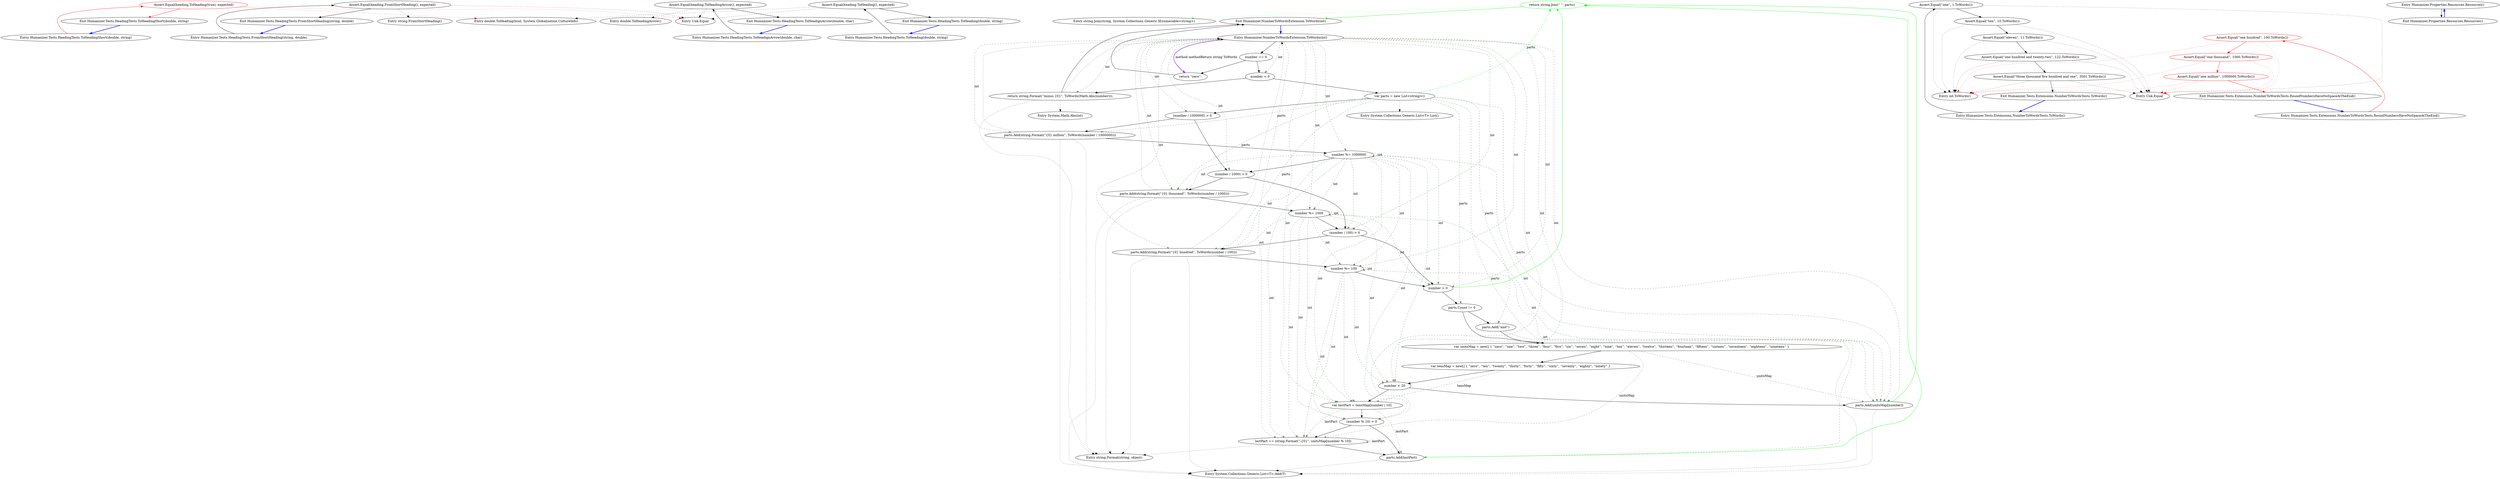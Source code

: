 digraph  {
m1_3 [label="Entry double.ToHeading(bool, System.Globalization.CultureInfo)", span="24-24", cluster="double.ToHeading(bool, System.Globalization.CultureInfo)", file="DateHumanizeExtensions.cs"];
m1_11 [label="Entry string.FromShortHeading()", span="51-51", cluster="string.FromShortHeading()", file="DateHumanizeExtensions.cs"];
m1_0 [label="Entry Humanizer.Tests.HeadingTests.ToHeadingShort(double, string)", span="56-56", cluster="Humanizer.Tests.HeadingTests.ToHeadingShort(double, string)", file="DateHumanizeExtensions.cs"];
m1_1 [label="Assert.Equal(heading.ToHeading(true), expected)", span="57-57", cluster="Humanizer.Tests.HeadingTests.ToHeadingShort(double, string)", color=red, community=0, file="DateHumanizeExtensions.cs"];
m1_2 [label="Exit Humanizer.Tests.HeadingTests.ToHeadingShort(double, string)", span="56-56", cluster="Humanizer.Tests.HeadingTests.ToHeadingShort(double, string)", file="DateHumanizeExtensions.cs"];
m1_4 [label="Entry Unk.Equal", span="", cluster="Unk.Equal", file="DateHumanizeExtensions.cs"];
m1_8 [label="Entry Humanizer.Tests.HeadingTests.FromShortHeading(string, double)", span="97-97", cluster="Humanizer.Tests.HeadingTests.FromShortHeading(string, double)", file="DateHumanizeExtensions.cs"];
m1_9 [label="Assert.Equal(heading.FromShortHeading(), expected)", span="98-98", cluster="Humanizer.Tests.HeadingTests.FromShortHeading(string, double)", file="DateHumanizeExtensions.cs"];
m1_10 [label="Exit Humanizer.Tests.HeadingTests.FromShortHeading(string, double)", span="97-97", cluster="Humanizer.Tests.HeadingTests.FromShortHeading(string, double)", file="DateHumanizeExtensions.cs"];
m1_12 [label="Entry Humanizer.Tests.HeadingTests.ToHeadignArrow(double, char)", span="149-149", cluster="Humanizer.Tests.HeadingTests.ToHeadignArrow(double, char)", file="DateHumanizeExtensions.cs"];
m1_13 [label="Assert.Equal(heading.ToHeadingArrow(), expected)", span="150-150", cluster="Humanizer.Tests.HeadingTests.ToHeadignArrow(double, char)", file="DateHumanizeExtensions.cs"];
m1_14 [label="Exit Humanizer.Tests.HeadingTests.ToHeadignArrow(double, char)", span="149-149", cluster="Humanizer.Tests.HeadingTests.ToHeadignArrow(double, char)", file="DateHumanizeExtensions.cs"];
m1_5 [label="Entry Humanizer.Tests.HeadingTests.ToHeading(double, string)", span="77-77", cluster="Humanizer.Tests.HeadingTests.ToHeading(double, string)", file="DateHumanizeExtensions.cs"];
m1_6 [label="Assert.Equal(heading.ToHeading(), expected)", span="78-78", cluster="Humanizer.Tests.HeadingTests.ToHeading(double, string)", file="DateHumanizeExtensions.cs"];
m1_7 [label="Exit Humanizer.Tests.HeadingTests.ToHeading(double, string)", span="77-77", cluster="Humanizer.Tests.HeadingTests.ToHeading(double, string)", file="DateHumanizeExtensions.cs"];
m1_15 [label="Entry double.ToHeadingArrow()", span="41-41", cluster="double.ToHeadingArrow()", file="DateHumanizeExtensions.cs"];
m6_32 [label="Entry string.Join(string, System.Collections.Generic.IEnumerable<string>)", span="0-0", cluster="string.Join(string, System.Collections.Generic.IEnumerable<string>)", file="NumberToWordsExtension.cs"];
m6_28 [label="Entry System.Math.Abs(int)", span="0-0", cluster="System.Math.Abs(int)", file="NumberToWordsExtension.cs"];
m6_30 [label="Entry System.Collections.Generic.List<T>.List()", span="0-0", cluster="System.Collections.Generic.List<T>.List()", file="NumberToWordsExtension.cs"];
m6_31 [label="Entry System.Collections.Generic.List<T>.Add(T)", span="0-0", cluster="System.Collections.Generic.List<T>.Add(T)", file="NumberToWordsExtension.cs"];
m6_0 [label="Entry Humanizer.NumberToWordsExtension.ToWords(int)", span="13-13", cluster="Humanizer.NumberToWordsExtension.ToWords(int)", file="NumberToWordsExtension.cs"];
m6_26 [label="return string.Join('' '', parts);", span="60-60", cluster="Humanizer.NumberToWordsExtension.ToWords(int)", color=green, community=0, file="NumberToWordsExtension.cs"];
m6_15 [label="number > 0", span="41-41", cluster="Humanizer.NumberToWordsExtension.ToWords(int)", file="NumberToWordsExtension.cs"];
m6_21 [label="parts.Add(unitsMap[number])", span="50-50", cluster="Humanizer.NumberToWordsExtension.ToWords(int)", file="NumberToWordsExtension.cs"];
m6_5 [label="var parts = new List<string>()", span="21-21", cluster="Humanizer.NumberToWordsExtension.ToWords(int)", file="NumberToWordsExtension.cs"];
m6_25 [label="parts.Add(lastPart)", span="56-56", cluster="Humanizer.NumberToWordsExtension.ToWords(int)", file="NumberToWordsExtension.cs"];
m6_8 [label="number %= 1000000", span="26-26", cluster="Humanizer.NumberToWordsExtension.ToWords(int)", file="NumberToWordsExtension.cs"];
m6_11 [label="number %= 1000", span="32-32", cluster="Humanizer.NumberToWordsExtension.ToWords(int)", file="NumberToWordsExtension.cs"];
m6_12 [label="(number / 100) > 0", span="35-35", cluster="Humanizer.NumberToWordsExtension.ToWords(int)", file="NumberToWordsExtension.cs"];
m6_14 [label="number %= 100", span="38-38", cluster="Humanizer.NumberToWordsExtension.ToWords(int)", file="NumberToWordsExtension.cs"];
m6_16 [label="parts.Count != 0", span="43-43", cluster="Humanizer.NumberToWordsExtension.ToWords(int)", file="NumberToWordsExtension.cs"];
m6_20 [label="number < 20", span="49-49", cluster="Humanizer.NumberToWordsExtension.ToWords(int)", file="NumberToWordsExtension.cs"];
m6_18 [label="var unitsMap = new[] { ''zero'', ''one'', ''two'', ''three'', ''four'', ''five'', ''six'', ''seven'', ''eight'', ''nine'', ''ten'', ''eleven'', ''twelve'', ''thirteen'', ''fourteen'', ''fifteen'', ''sixteen'', ''seventeen'', ''eighteen'', ''nineteen'' }", span="46-46", cluster="Humanizer.NumberToWordsExtension.ToWords(int)", file="NumberToWordsExtension.cs"];
m6_3 [label="number < 0", span="18-18", cluster="Humanizer.NumberToWordsExtension.ToWords(int)", file="NumberToWordsExtension.cs"];
m6_6 [label="(number / 1000000) > 0", span="23-23", cluster="Humanizer.NumberToWordsExtension.ToWords(int)", file="NumberToWordsExtension.cs"];
m6_7 [label="parts.Add(string.Format(''{0} million'', ToWords(number / 1000000)))", span="25-25", cluster="Humanizer.NumberToWordsExtension.ToWords(int)", file="NumberToWordsExtension.cs"];
m6_10 [label="parts.Add(string.Format(''{0} thousand'', ToWords(number / 1000)))", span="31-31", cluster="Humanizer.NumberToWordsExtension.ToWords(int)", file="NumberToWordsExtension.cs"];
m6_13 [label="parts.Add(string.Format(''{0} hundred'', ToWords(number / 100)))", span="37-37", cluster="Humanizer.NumberToWordsExtension.ToWords(int)", file="NumberToWordsExtension.cs"];
m6_17 [label="parts.Add(''and'')", span="44-44", cluster="Humanizer.NumberToWordsExtension.ToWords(int)", file="NumberToWordsExtension.cs"];
m6_22 [label="var lastPart = tensMap[number / 10]", span="53-53", cluster="Humanizer.NumberToWordsExtension.ToWords(int)", file="NumberToWordsExtension.cs"];
m6_23 [label="(number % 10) > 0", span="54-54", cluster="Humanizer.NumberToWordsExtension.ToWords(int)", file="NumberToWordsExtension.cs"];
m6_24 [label="lastPart += string.Format(''-{0}'', unitsMap[number % 10])", span="55-55", cluster="Humanizer.NumberToWordsExtension.ToWords(int)", file="NumberToWordsExtension.cs"];
m6_4 [label="return string.Format(''minus {0}'', ToWords(Math.Abs(number)));", span="19-19", cluster="Humanizer.NumberToWordsExtension.ToWords(int)", file="NumberToWordsExtension.cs"];
m6_2 [label="return ''zero'';", span="16-16", cluster="Humanizer.NumberToWordsExtension.ToWords(int)", file="NumberToWordsExtension.cs"];
m6_1 [label="number == 0", span="15-15", cluster="Humanizer.NumberToWordsExtension.ToWords(int)", file="NumberToWordsExtension.cs"];
m6_9 [label="(number / 1000) > 0", span="29-29", cluster="Humanizer.NumberToWordsExtension.ToWords(int)", file="NumberToWordsExtension.cs"];
m6_19 [label="var tensMap = new[] { ''zero'', ''ten'', ''twenty'', ''thirty'', ''forty'', ''fifty'', ''sixty'', ''seventy'', ''eighty'', ''ninety'' }", span="47-47", cluster="Humanizer.NumberToWordsExtension.ToWords(int)", file="NumberToWordsExtension.cs"];
m6_27 [label="Exit Humanizer.NumberToWordsExtension.ToWords(int)", span="13-13", cluster="Humanizer.NumberToWordsExtension.ToWords(int)", file="NumberToWordsExtension.cs"];
m6_29 [label="Entry string.Format(string, object)", span="0-0", cluster="string.Format(string, object)", file="NumberToWordsExtension.cs"];
m7_8 [label="Entry Unk.Equal", span="", cluster="Unk.Equal", file="NumberToWordsTests.cs"];
m7_7 [label="Entry int.ToWords()", span="14-14", cluster="int.ToWords()", file="NumberToWordsTests.cs"];
m7_0 [label="Entry Humanizer.Tests.Extensions.NumberToWordsTests.ToWords()", span="6-6", cluster="Humanizer.Tests.Extensions.NumberToWordsTests.ToWords()", file="NumberToWordsTests.cs"];
m7_1 [label="Assert.Equal(''one'', 1.ToWords())", span="8-8", cluster="Humanizer.Tests.Extensions.NumberToWordsTests.ToWords()", file="NumberToWordsTests.cs"];
m7_2 [label="Assert.Equal(''ten'', 10.ToWords())", span="9-9", cluster="Humanizer.Tests.Extensions.NumberToWordsTests.ToWords()", file="NumberToWordsTests.cs"];
m7_3 [label="Assert.Equal(''eleven'', 11.ToWords())", span="10-10", cluster="Humanizer.Tests.Extensions.NumberToWordsTests.ToWords()", file="NumberToWordsTests.cs"];
m7_4 [label="Assert.Equal(''one hundred and twenty-two'', 122.ToWords())", span="11-11", cluster="Humanizer.Tests.Extensions.NumberToWordsTests.ToWords()", file="NumberToWordsTests.cs"];
m7_5 [label="Assert.Equal(''three thousand five hundred and one'', 3501.ToWords())", span="12-12", cluster="Humanizer.Tests.Extensions.NumberToWordsTests.ToWords()", file="NumberToWordsTests.cs"];
m7_6 [label="Exit Humanizer.Tests.Extensions.NumberToWordsTests.ToWords()", span="6-6", cluster="Humanizer.Tests.Extensions.NumberToWordsTests.ToWords()", file="NumberToWordsTests.cs"];
m7_9 [label="Entry Humanizer.Tests.Extensions.NumberToWordsTests.RoundNumbersHaveNoSpaceAtTheEnd()", span="16-16", cluster="Humanizer.Tests.Extensions.NumberToWordsTests.RoundNumbersHaveNoSpaceAtTheEnd()", file="NumberToWordsTests.cs"];
m7_10 [label="Assert.Equal(''one hundred'', 100.ToWords())", span="18-18", cluster="Humanizer.Tests.Extensions.NumberToWordsTests.RoundNumbersHaveNoSpaceAtTheEnd()", color=red, community=0, file="NumberToWordsTests.cs"];
m7_11 [label="Assert.Equal(''one thousand'', 1000.ToWords())", span="19-19", cluster="Humanizer.Tests.Extensions.NumberToWordsTests.RoundNumbersHaveNoSpaceAtTheEnd()", color=red, community=0, file="NumberToWordsTests.cs"];
m7_12 [label="Assert.Equal(''one million'', 1000000.ToWords())", span="20-20", cluster="Humanizer.Tests.Extensions.NumberToWordsTests.RoundNumbersHaveNoSpaceAtTheEnd()", color=red, community=0, file="NumberToWordsTests.cs"];
m7_13 [label="Exit Humanizer.Tests.Extensions.NumberToWordsTests.RoundNumbersHaveNoSpaceAtTheEnd()", span="16-16", cluster="Humanizer.Tests.Extensions.NumberToWordsTests.RoundNumbersHaveNoSpaceAtTheEnd()", file="NumberToWordsTests.cs"];
m10_0 [label="Entry Humanizer.Properties.Resources.Resources()", span="31-31", cluster="Humanizer.Properties.Resources.Resources()", file="Resources.Designer.cs"];
m10_1 [label="Exit Humanizer.Properties.Resources.Resources()", span="31-31", cluster="Humanizer.Properties.Resources.Resources()", file="Resources.Designer.cs"];
m1_0 -> m1_1  [key=0, style=solid, color=red];
m1_1 -> m1_2  [key=0, style=solid, color=red];
m1_1 -> m1_3  [key=2, style=dotted, color=red];
m1_1 -> m1_4  [key=2, style=dotted, color=red];
m1_2 -> m1_0  [key=0, style=bold, color=blue];
m1_8 -> m1_9  [key=0, style=solid];
m1_9 -> m1_10  [key=0, style=solid];
m1_9 -> m1_11  [key=2, style=dotted];
m1_9 -> m1_4  [key=2, style=dotted];
m1_10 -> m1_8  [key=0, style=bold, color=blue];
m1_12 -> m1_13  [key=0, style=solid];
m1_13 -> m1_14  [key=0, style=solid];
m1_13 -> m1_15  [key=2, style=dotted];
m1_13 -> m1_4  [key=2, style=dotted];
m1_14 -> m1_12  [key=0, style=bold, color=blue];
m1_5 -> m1_6  [key=0, style=solid];
m1_6 -> m1_7  [key=0, style=solid];
m1_6 -> m1_3  [key=2, style=dotted];
m1_6 -> m1_4  [key=2, style=dotted];
m1_7 -> m1_5  [key=0, style=bold, color=blue];
m6_0 -> m6_15  [key=1, style=dashed, color=darkseagreen4, label=int];
m6_0 -> m6_21  [key=1, style=dashed, color=darkseagreen4, label=int];
m6_0 -> m6_1  [key=0, style=solid];
m6_0 -> m6_3  [key=1, style=dashed, color=darkseagreen4, label=int];
m6_0 -> m6_4  [key=1, style=dashed, color=darkseagreen4, label=int];
m6_0 -> m6_6  [key=1, style=dashed, color=darkseagreen4, label=int];
m6_0 -> m6_7  [key=1, style=dashed, color=darkseagreen4, label=int];
m6_0 -> m6_8  [key=1, style=dashed, color=darkseagreen4, label=int];
m6_0 -> m6_9  [key=1, style=dashed, color=darkseagreen4, label=int];
m6_0 -> m6_10  [key=1, style=dashed, color=darkseagreen4, label=int];
m6_0 -> m6_11  [key=1, style=dashed, color=darkseagreen4, label=int];
m6_0 -> m6_12  [key=1, style=dashed, color=darkseagreen4, label=int];
m6_0 -> m6_13  [key=1, style=dashed, color=darkseagreen4, label=int];
m6_0 -> m6_14  [key=1, style=dashed, color=darkseagreen4, label=int];
m6_0 -> m6_20  [key=1, style=dashed, color=darkseagreen4, label=int];
m6_0 -> m6_22  [key=1, style=dashed, color=darkseagreen4, label=int];
m6_0 -> m6_23  [key=1, style=dashed, color=darkseagreen4, label=int];
m6_0 -> m6_24  [key=1, style=dashed, color=darkseagreen4, label=int];
m6_0 -> m6_2  [key=3, color=darkorchid, style=bold, label="method methodReturn string ToWords"];
m6_26 -> m6_27  [key=0, style=solid, color=green];
m6_26 -> m6_32  [key=2, style=dotted, color=green];
m6_15 -> m6_26  [key=0, style=solid, color=green];
m6_15 -> m6_16  [key=0, style=solid];
m6_21 -> m6_26  [key=0, style=solid, color=green];
m6_21 -> m6_31  [key=2, style=dotted];
m6_5 -> m6_26  [key=1, style=dashed, color=green, label=parts];
m6_5 -> m6_21  [key=1, style=dashed, color=darkseagreen4, label=parts];
m6_5 -> m6_6  [key=0, style=solid];
m6_5 -> m6_30  [key=2, style=dotted];
m6_5 -> m6_7  [key=1, style=dashed, color=darkseagreen4, label=parts];
m6_5 -> m6_10  [key=1, style=dashed, color=darkseagreen4, label=parts];
m6_5 -> m6_13  [key=1, style=dashed, color=darkseagreen4, label=parts];
m6_5 -> m6_16  [key=1, style=dashed, color=darkseagreen4, label=parts];
m6_5 -> m6_17  [key=1, style=dashed, color=darkseagreen4, label=parts];
m6_5 -> m6_25  [key=1, style=dashed, color=darkseagreen4, label=parts];
m6_25 -> m6_26  [key=0, style=solid, color=green];
m6_25 -> m6_31  [key=2, style=dotted];
m6_8 -> m6_15  [key=1, style=dashed, color=darkseagreen4, label=int];
m6_8 -> m6_21  [key=1, style=dashed, color=darkseagreen4, label=int];
m6_8 -> m6_8  [key=1, style=dashed, color=darkseagreen4, label=int];
m6_8 -> m6_9  [key=0, style=solid];
m6_8 -> m6_10  [key=1, style=dashed, color=darkseagreen4, label=int];
m6_8 -> m6_11  [key=1, style=dashed, color=darkseagreen4, label=int];
m6_8 -> m6_12  [key=1, style=dashed, color=darkseagreen4, label=int];
m6_8 -> m6_13  [key=1, style=dashed, color=darkseagreen4, label=int];
m6_8 -> m6_14  [key=1, style=dashed, color=darkseagreen4, label=int];
m6_8 -> m6_20  [key=1, style=dashed, color=darkseagreen4, label=int];
m6_8 -> m6_22  [key=1, style=dashed, color=darkseagreen4, label=int];
m6_8 -> m6_23  [key=1, style=dashed, color=darkseagreen4, label=int];
m6_8 -> m6_24  [key=1, style=dashed, color=darkseagreen4, label=int];
m6_11 -> m6_15  [key=1, style=dashed, color=darkseagreen4, label=int];
m6_11 -> m6_21  [key=1, style=dashed, color=darkseagreen4, label=int];
m6_11 -> m6_11  [key=1, style=dashed, color=darkseagreen4, label=int];
m6_11 -> m6_12  [key=0, style=solid];
m6_11 -> m6_13  [key=1, style=dashed, color=darkseagreen4, label=int];
m6_11 -> m6_14  [key=1, style=dashed, color=darkseagreen4, label=int];
m6_11 -> m6_20  [key=1, style=dashed, color=darkseagreen4, label=int];
m6_11 -> m6_22  [key=1, style=dashed, color=darkseagreen4, label=int];
m6_11 -> m6_23  [key=1, style=dashed, color=darkseagreen4, label=int];
m6_11 -> m6_24  [key=1, style=dashed, color=darkseagreen4, label=int];
m6_12 -> m6_15  [key=0, style=solid];
m6_12 -> m6_13  [key=0, style=solid];
m6_14 -> m6_15  [key=0, style=solid];
m6_14 -> m6_21  [key=1, style=dashed, color=darkseagreen4, label=int];
m6_14 -> m6_14  [key=1, style=dashed, color=darkseagreen4, label=int];
m6_14 -> m6_20  [key=1, style=dashed, color=darkseagreen4, label=int];
m6_14 -> m6_22  [key=1, style=dashed, color=darkseagreen4, label=int];
m6_14 -> m6_23  [key=1, style=dashed, color=darkseagreen4, label=int];
m6_14 -> m6_24  [key=1, style=dashed, color=darkseagreen4, label=int];
m6_16 -> m6_17  [key=0, style=solid];
m6_16 -> m6_18  [key=0, style=solid];
m6_20 -> m6_21  [key=0, style=solid];
m6_20 -> m6_22  [key=0, style=solid];
m6_18 -> m6_21  [key=1, style=dashed, color=darkseagreen4, label=unitsMap];
m6_18 -> m6_19  [key=0, style=solid];
m6_18 -> m6_24  [key=1, style=dashed, color=darkseagreen4, label=unitsMap];
m6_3 -> m6_5  [key=0, style=solid];
m6_3 -> m6_4  [key=0, style=solid];
m6_6 -> m6_7  [key=0, style=solid];
m6_6 -> m6_9  [key=0, style=solid];
m6_7 -> m6_0  [key=2, style=dotted];
m6_7 -> m6_8  [key=0, style=solid];
m6_7 -> m6_31  [key=2, style=dotted];
m6_7 -> m6_29  [key=2, style=dotted];
m6_10 -> m6_0  [key=2, style=dotted];
m6_10 -> m6_11  [key=0, style=solid];
m6_10 -> m6_31  [key=2, style=dotted];
m6_10 -> m6_29  [key=2, style=dotted];
m6_13 -> m6_0  [key=2, style=dotted];
m6_13 -> m6_14  [key=0, style=solid];
m6_13 -> m6_31  [key=2, style=dotted];
m6_13 -> m6_29  [key=2, style=dotted];
m6_17 -> m6_18  [key=0, style=solid];
m6_17 -> m6_31  [key=2, style=dotted];
m6_22 -> m6_25  [key=1, style=dashed, color=darkseagreen4, label=lastPart];
m6_22 -> m6_23  [key=0, style=solid];
m6_22 -> m6_24  [key=1, style=dashed, color=darkseagreen4, label=lastPart];
m6_23 -> m6_25  [key=0, style=solid];
m6_23 -> m6_24  [key=0, style=solid];
m6_24 -> m6_25  [key=0, style=solid];
m6_24 -> m6_24  [key=1, style=dashed, color=darkseagreen4, label=lastPart];
m6_24 -> m6_29  [key=2, style=dotted];
m6_4 -> m6_27  [key=0, style=solid];
m6_4 -> m6_0  [key=2, style=dotted];
m6_4 -> m6_28  [key=2, style=dotted];
m6_4 -> m6_29  [key=2, style=dotted];
m6_2 -> m6_27  [key=0, style=solid];
m6_1 -> m6_3  [key=0, style=solid];
m6_1 -> m6_2  [key=0, style=solid];
m6_9 -> m6_12  [key=0, style=solid];
m6_9 -> m6_10  [key=0, style=solid];
m6_19 -> m6_20  [key=0, style=solid];
m6_19 -> m6_22  [key=1, style=dashed, color=darkseagreen4, label=tensMap];
m6_27 -> m6_0  [key=0, style=bold, color=blue];
m7_0 -> m7_1  [key=0, style=solid];
m7_1 -> m7_2  [key=0, style=solid];
m7_1 -> m7_7  [key=2, style=dotted];
m7_1 -> m7_8  [key=2, style=dotted];
m7_2 -> m7_3  [key=0, style=solid];
m7_2 -> m7_7  [key=2, style=dotted];
m7_2 -> m7_8  [key=2, style=dotted];
m7_3 -> m7_4  [key=0, style=solid];
m7_3 -> m7_7  [key=2, style=dotted];
m7_3 -> m7_8  [key=2, style=dotted];
m7_4 -> m7_5  [key=0, style=solid];
m7_4 -> m7_7  [key=2, style=dotted];
m7_4 -> m7_8  [key=2, style=dotted];
m7_5 -> m7_6  [key=0, style=solid];
m7_5 -> m7_7  [key=2, style=dotted];
m7_5 -> m7_8  [key=2, style=dotted];
m7_6 -> m7_0  [key=0, style=bold, color=blue];
m7_9 -> m7_10  [key=0, style=solid, color=red];
m7_10 -> m7_11  [key=0, style=solid, color=red];
m7_10 -> m7_7  [key=2, style=dotted, color=red];
m7_10 -> m7_8  [key=2, style=dotted, color=red];
m7_11 -> m7_12  [key=0, style=solid, color=red];
m7_11 -> m7_7  [key=2, style=dotted, color=red];
m7_11 -> m7_8  [key=2, style=dotted, color=red];
m7_12 -> m7_13  [key=0, style=solid, color=red];
m7_12 -> m7_7  [key=2, style=dotted, color=red];
m7_12 -> m7_8  [key=2, style=dotted, color=red];
m7_13 -> m7_9  [key=0, style=bold, color=blue];
m10_0 -> m10_1  [key=0, style=solid];
m10_1 -> m10_0  [key=0, style=bold, color=blue];
}

